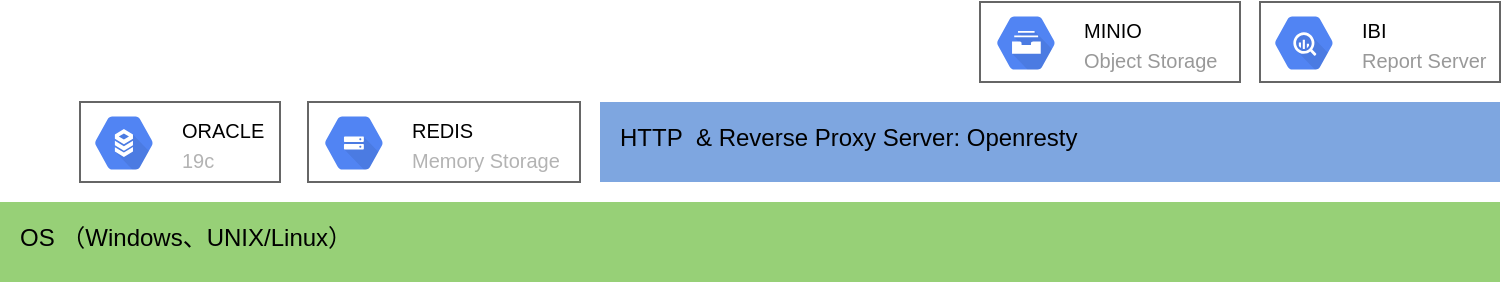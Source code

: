 <mxfile version="16.6.4" type="github">
  <diagram id="-XEGDAH83uH26y6G2ftp" name="Page-1">
    <mxGraphModel dx="1087" dy="651" grid="1" gridSize="10" guides="1" tooltips="1" connect="1" arrows="1" fold="1" page="1" pageScale="1" pageWidth="827" pageHeight="1169" math="0" shadow="0">
      <root>
        <mxCell id="0" />
        <mxCell id="1" parent="0" />
        <mxCell id="CakbC3GYAYJEHMvNo1hE-1" value="OS （Windows、UNIX/Linux）" style="points=[[0,0,0],[0.25,0,0],[0.5,0,0],[0.75,0,0],[1,0,0],[1,0.25,0],[1,0.5,0],[1,0.75,0],[1,1,0],[0.75,1,0],[0.5,1,0],[0.25,1,0],[0,1,0],[0,0.75,0],[0,0.5,0],[0,0.25,0]];absoluteArcSize=1;arcSize=2;html=1;strokeColor=none;shadow=0;dashed=0;fontSize=12;align=left;verticalAlign=middle;spacing=10;spacingTop=-4;fillColor=#97D077;" vertex="1" parent="1">
          <mxGeometry x="50" y="420" width="750" height="40" as="geometry" />
        </mxCell>
        <mxCell id="CakbC3GYAYJEHMvNo1hE-8" value="HTTP&amp;nbsp; &amp;amp; Reverse Proxy Server: Openresty" style="points=[[0,0,0],[0.25,0,0],[0.5,0,0],[0.75,0,0],[1,0,0],[1,0.25,0],[1,0.5,0],[1,0.75,0],[1,1,0],[0.75,1,0],[0.5,1,0],[0.25,1,0],[0,1,0],[0,0.75,0],[0,0.5,0],[0,0.25,0]];absoluteArcSize=1;arcSize=2;html=1;strokeColor=none;shadow=0;dashed=0;fontSize=12;align=left;verticalAlign=middle;spacing=10;spacingTop=-4;fillColor=#7EA6E0;" vertex="1" parent="1">
          <mxGeometry x="350" y="370" width="450" height="40" as="geometry" />
        </mxCell>
        <mxCell id="CakbC3GYAYJEHMvNo1hE-20" value="" style="shadow=0;strokeWidth=1;rounded=0;absoluteArcSize=1;arcSize=2;glass=0;sketch=0;fontSize=10;strokeColor=#666666;" vertex="1" parent="1">
          <mxGeometry x="90" y="370" width="100" height="40" as="geometry" />
        </mxCell>
        <mxCell id="CakbC3GYAYJEHMvNo1hE-21" value="&lt;font style=&quot;font-size: 10px&quot;&gt;&lt;font color=&quot;#000000&quot; style=&quot;font-size: 10px&quot;&gt;ORACLE&lt;/font&gt;&lt;br&gt;&lt;font color=&quot;#b3b3b3&quot;&gt;19c&lt;/font&gt;&lt;/font&gt;" style="sketch=0;dashed=0;connectable=0;html=1;strokeColor=none;shape=mxgraph.gcp2.hexIcon;prIcon=cloud_sql;part=1;labelPosition=right;verticalLabelPosition=middle;align=left;verticalAlign=middle;spacingLeft=5;fontSize=12;fillColor=#5184F3;" vertex="1" parent="CakbC3GYAYJEHMvNo1hE-20">
          <mxGeometry y="0.5" width="44" height="39" relative="1" as="geometry">
            <mxPoint y="-19" as="offset" />
          </mxGeometry>
        </mxCell>
        <mxCell id="CakbC3GYAYJEHMvNo1hE-22" value="" style="shadow=0;strokeWidth=1;rounded=0;absoluteArcSize=1;arcSize=2;glass=0;sketch=0;fontSize=10;strokeColor=#666666;" vertex="1" parent="1">
          <mxGeometry x="204" y="370" width="136" height="40" as="geometry" />
        </mxCell>
        <mxCell id="CakbC3GYAYJEHMvNo1hE-23" value="&lt;font style=&quot;font-size: 10px&quot;&gt;&lt;font color=&quot;#000000&quot; style=&quot;font-size: 10px&quot;&gt;REDIS&lt;/font&gt;&lt;br&gt;&lt;font color=&quot;#b3b3b3&quot;&gt;Memory Storage&lt;/font&gt;&lt;/font&gt;" style="sketch=0;dashed=0;connectable=0;html=1;strokeColor=none;shape=mxgraph.gcp2.hexIcon;prIcon=cloud_storage;part=1;labelPosition=right;verticalLabelPosition=middle;align=left;verticalAlign=middle;spacingLeft=5;fontSize=12;rounded=0;shadow=0;glass=0;fillColor=#5184F3;" vertex="1" parent="CakbC3GYAYJEHMvNo1hE-22">
          <mxGeometry y="0.5" width="44" height="39" relative="1" as="geometry">
            <mxPoint x="1" y="-19" as="offset" />
          </mxGeometry>
        </mxCell>
        <mxCell id="CakbC3GYAYJEHMvNo1hE-45" value="" style="strokeColor=#666666;shadow=0;strokeWidth=1;rounded=0;absoluteArcSize=1;arcSize=2;sketch=0;fillColor=#FFFFFF;" vertex="1" parent="1">
          <mxGeometry x="680" y="320" width="120" height="40" as="geometry" />
        </mxCell>
        <mxCell id="CakbC3GYAYJEHMvNo1hE-46" value="&lt;font style=&quot;font-size: 10px&quot;&gt;&lt;font color=&quot;#000000&quot; style=&quot;font-size: 10px&quot;&gt;IBI&lt;/font&gt;&lt;br&gt;Report Server&lt;/font&gt;" style="sketch=0;dashed=0;connectable=0;html=1;fillColor=#5184F3;strokeColor=none;shape=mxgraph.gcp2.hexIcon;prIcon=bigquery;part=1;labelPosition=right;verticalLabelPosition=middle;align=left;verticalAlign=middle;spacingLeft=5;fontColor=#999999;fontSize=12;rounded=0;" vertex="1" parent="CakbC3GYAYJEHMvNo1hE-45">
          <mxGeometry y="0.5" width="44" height="39" relative="1" as="geometry">
            <mxPoint y="-19" as="offset" />
          </mxGeometry>
        </mxCell>
        <mxCell id="CakbC3GYAYJEHMvNo1hE-50" value="" style="strokeColor=#666666;shadow=0;strokeWidth=1;rounded=0;absoluteArcSize=1;arcSize=2;sketch=0;fontSize=10;fontColor=#B3B3B3;fillColor=#FFFFFF;" vertex="1" parent="1">
          <mxGeometry x="540" y="320" width="130" height="40" as="geometry" />
        </mxCell>
        <mxCell id="CakbC3GYAYJEHMvNo1hE-51" value="&lt;font style=&quot;font-size: 10px&quot;&gt;&lt;font color=&quot;#000000&quot; style=&quot;font-size: 10px&quot;&gt;MINIO&lt;/font&gt;&lt;br&gt;Object Storage&lt;br&gt;&lt;/font&gt;" style="sketch=0;dashed=0;connectable=0;html=1;fillColor=#5184F3;strokeColor=none;shape=mxgraph.gcp2.hexIcon;prIcon=cloud_filestore;part=1;labelPosition=right;verticalLabelPosition=middle;align=left;verticalAlign=middle;spacingLeft=5;fontColor=#999999;fontSize=12;rounded=0;shadow=0;" vertex="1" parent="CakbC3GYAYJEHMvNo1hE-50">
          <mxGeometry y="0.5" width="44" height="39" relative="1" as="geometry">
            <mxPoint x="1" y="-19" as="offset" />
          </mxGeometry>
        </mxCell>
      </root>
    </mxGraphModel>
  </diagram>
</mxfile>
